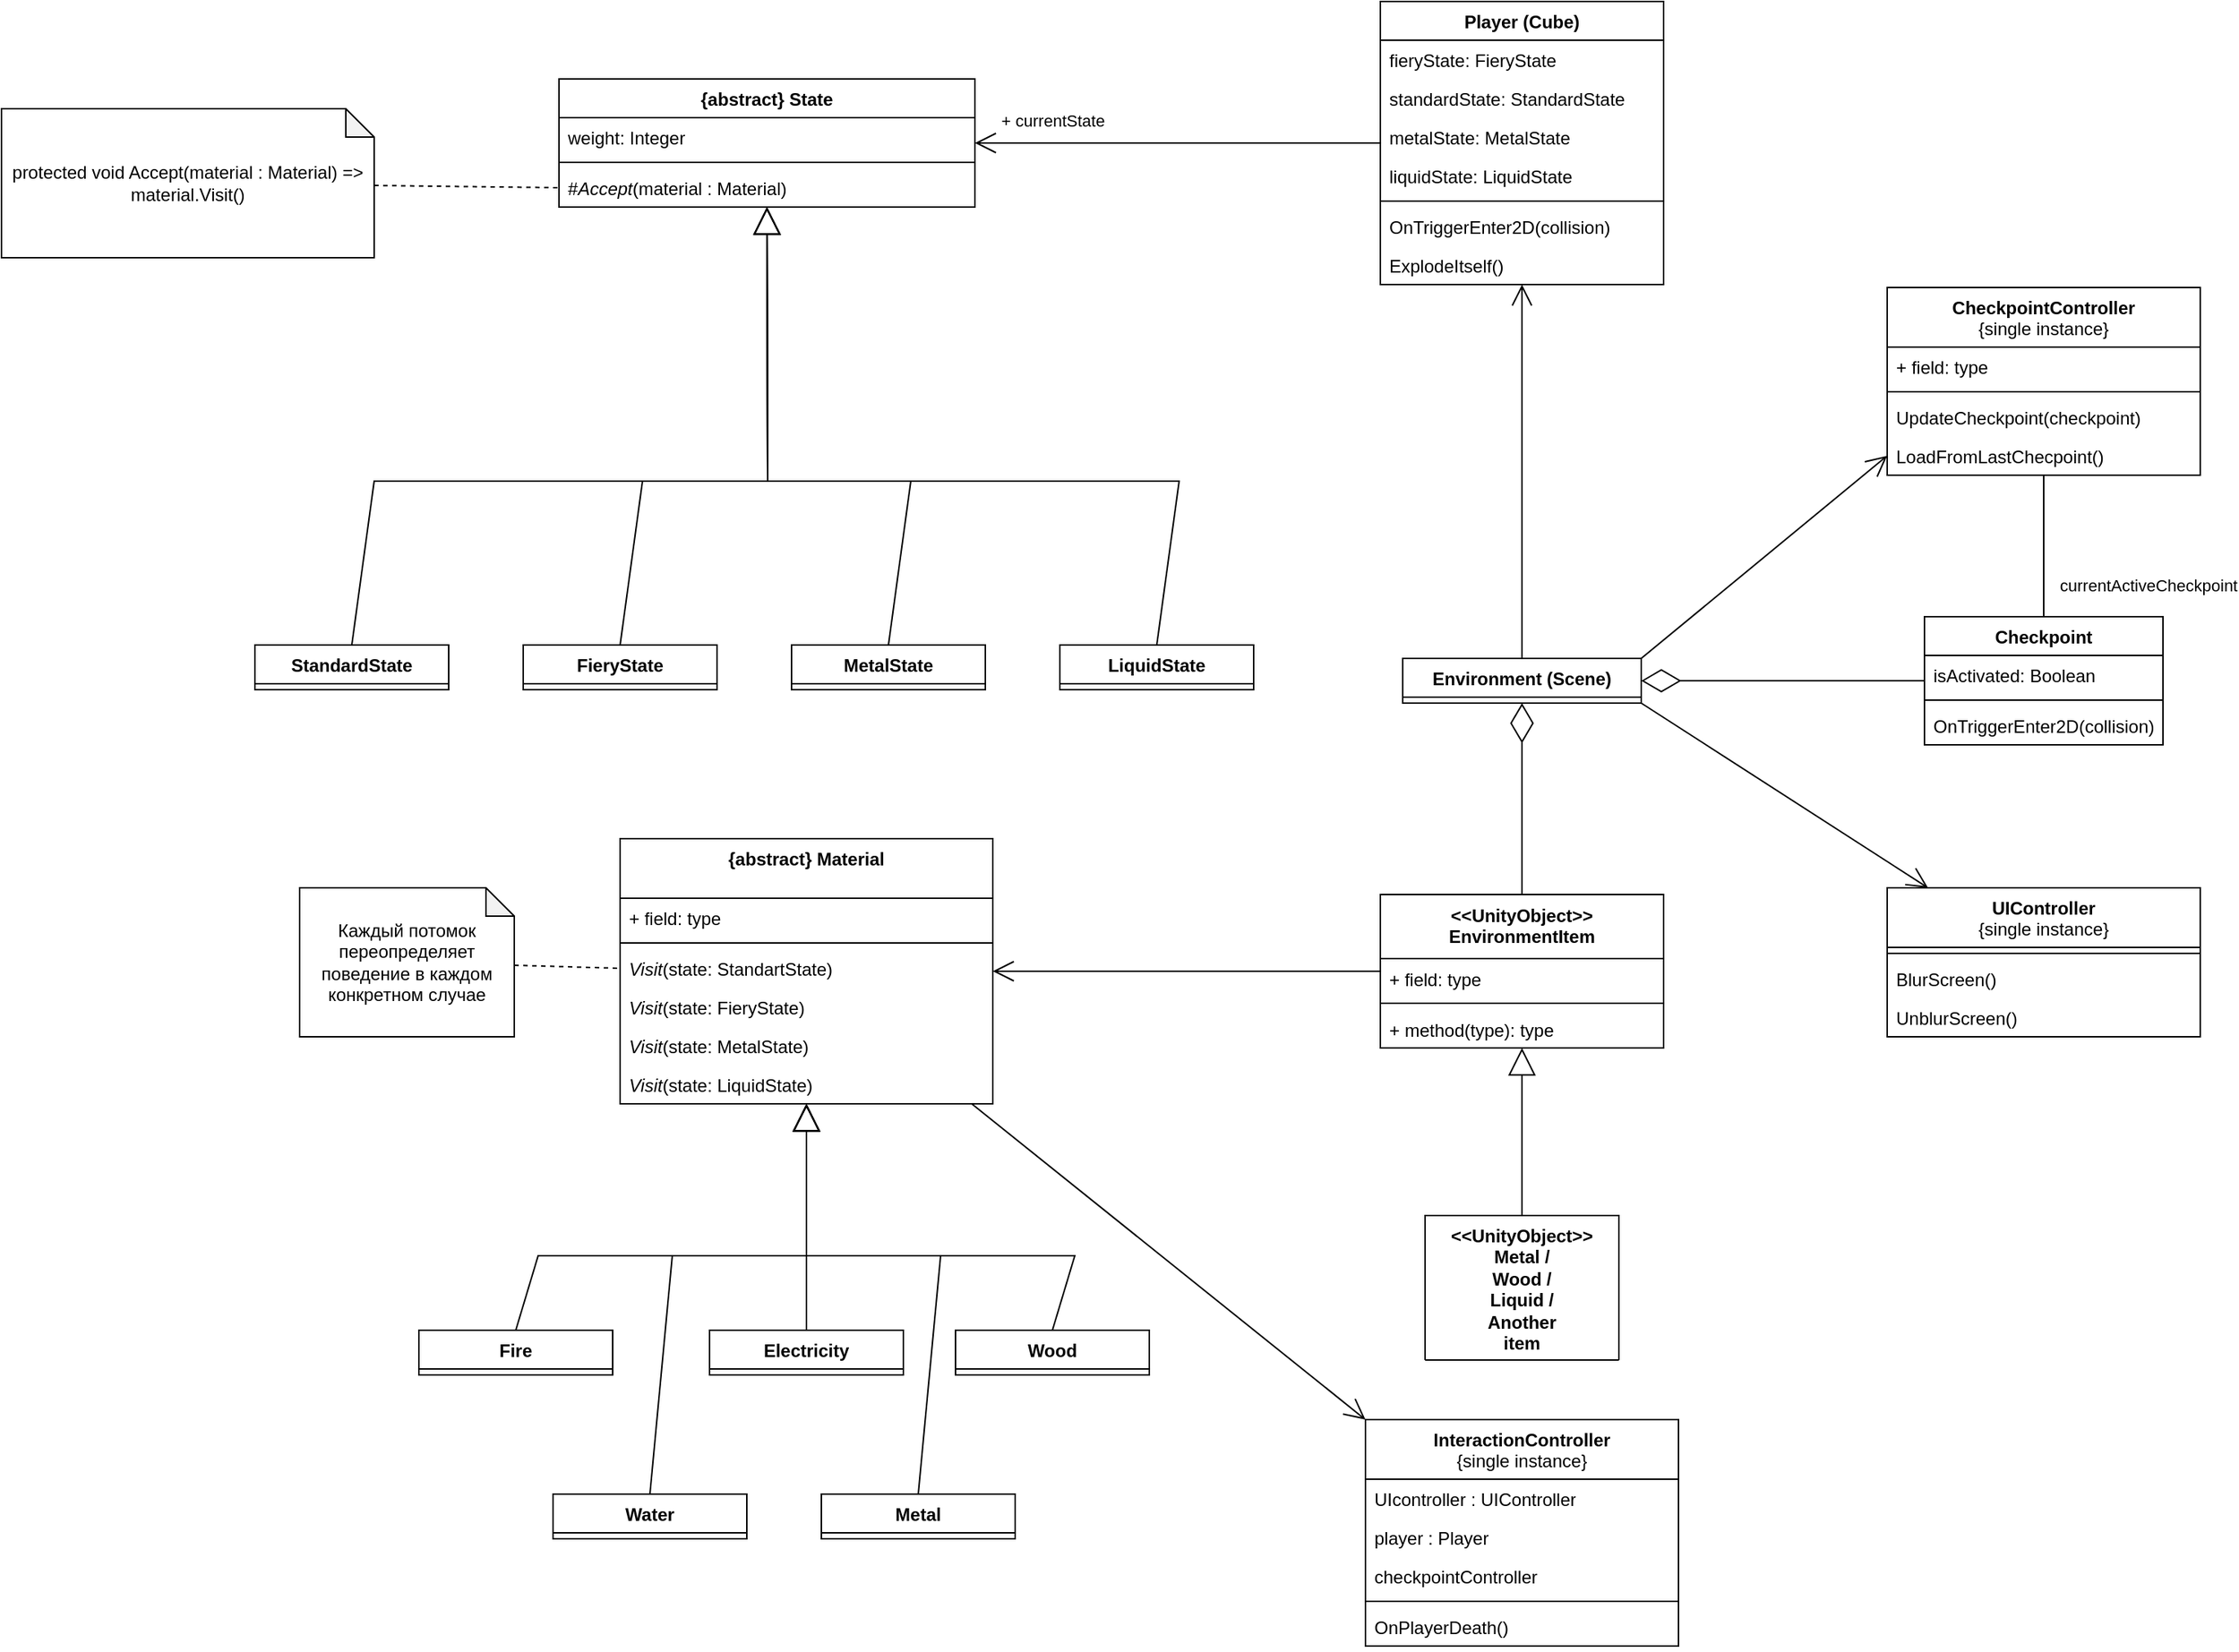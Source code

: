 <mxfile version="21.2.8" type="device">
  <diagram id="C5RBs43oDa-KdzZeNtuy" name="Page-1">
    <mxGraphModel dx="2853" dy="1183" grid="1" gridSize="10" guides="1" tooltips="1" connect="1" arrows="1" fold="1" page="1" pageScale="1" pageWidth="827" pageHeight="1169" math="0" shadow="0">
      <root>
        <mxCell id="WIyWlLk6GJQsqaUBKTNV-0" />
        <mxCell id="WIyWlLk6GJQsqaUBKTNV-1" parent="WIyWlLk6GJQsqaUBKTNV-0" />
        <mxCell id="5vsgtL1OO0JbKmEvZkqq-0" value="{abstract} State" style="swimlane;fontStyle=1;align=center;verticalAlign=top;childLayout=stackLayout;horizontal=1;startSize=26;horizontalStack=0;resizeParent=1;resizeParentMax=0;resizeLast=0;collapsible=1;marginBottom=0;whiteSpace=wrap;html=1;" parent="WIyWlLk6GJQsqaUBKTNV-1" vertex="1">
          <mxGeometry x="274" y="110" width="279" height="86" as="geometry">
            <mxRectangle x="349" y="270" width="130" height="30" as="alternateBounds" />
          </mxGeometry>
        </mxCell>
        <mxCell id="5vsgtL1OO0JbKmEvZkqq-1" value="weight: Integer" style="text;strokeColor=none;fillColor=none;align=left;verticalAlign=top;spacingLeft=4;spacingRight=4;overflow=hidden;rotatable=0;points=[[0,0.5],[1,0.5]];portConstraint=eastwest;whiteSpace=wrap;html=1;" parent="5vsgtL1OO0JbKmEvZkqq-0" vertex="1">
          <mxGeometry y="26" width="279" height="26" as="geometry" />
        </mxCell>
        <mxCell id="5vsgtL1OO0JbKmEvZkqq-2" value="" style="line;strokeWidth=1;fillColor=none;align=left;verticalAlign=middle;spacingTop=-1;spacingLeft=3;spacingRight=3;rotatable=0;labelPosition=right;points=[];portConstraint=eastwest;strokeColor=inherit;" parent="5vsgtL1OO0JbKmEvZkqq-0" vertex="1">
          <mxGeometry y="52" width="279" height="8" as="geometry" />
        </mxCell>
        <mxCell id="p3XWAahNsaPio8h7F2Og-2" value="#&lt;i style=&quot;border-color: var(--border-color);&quot;&gt;Accept&lt;/i&gt;(material : Material)" style="text;strokeColor=none;fillColor=none;align=left;verticalAlign=top;spacingLeft=4;spacingRight=4;overflow=hidden;rotatable=0;points=[[0,0.5],[1,0.5]];portConstraint=eastwest;whiteSpace=wrap;html=1;" parent="5vsgtL1OO0JbKmEvZkqq-0" vertex="1">
          <mxGeometry y="60" width="279" height="26" as="geometry" />
        </mxCell>
        <mxCell id="5vsgtL1OO0JbKmEvZkqq-4" value="StandardState" style="swimlane;fontStyle=1;align=center;verticalAlign=top;childLayout=stackLayout;horizontal=1;startSize=26;horizontalStack=0;resizeParent=1;resizeParentMax=0;resizeLast=0;collapsible=1;marginBottom=0;whiteSpace=wrap;html=1;" parent="WIyWlLk6GJQsqaUBKTNV-1" vertex="1" collapsed="1">
          <mxGeometry x="70" y="490" width="130" height="30" as="geometry">
            <mxRectangle x="70" y="430" width="160" height="86" as="alternateBounds" />
          </mxGeometry>
        </mxCell>
        <mxCell id="5vsgtL1OO0JbKmEvZkqq-5" value="+ field: type" style="text;strokeColor=none;fillColor=none;align=left;verticalAlign=top;spacingLeft=4;spacingRight=4;overflow=hidden;rotatable=0;points=[[0,0.5],[1,0.5]];portConstraint=eastwest;whiteSpace=wrap;html=1;" parent="5vsgtL1OO0JbKmEvZkqq-4" vertex="1">
          <mxGeometry y="26" width="160" height="26" as="geometry" />
        </mxCell>
        <mxCell id="5vsgtL1OO0JbKmEvZkqq-6" value="" style="line;strokeWidth=1;fillColor=none;align=left;verticalAlign=middle;spacingTop=-1;spacingLeft=3;spacingRight=3;rotatable=0;labelPosition=right;points=[];portConstraint=eastwest;strokeColor=inherit;" parent="5vsgtL1OO0JbKmEvZkqq-4" vertex="1">
          <mxGeometry y="52" width="160" height="8" as="geometry" />
        </mxCell>
        <mxCell id="5vsgtL1OO0JbKmEvZkqq-7" value="+ method(type): type" style="text;strokeColor=none;fillColor=none;align=left;verticalAlign=top;spacingLeft=4;spacingRight=4;overflow=hidden;rotatable=0;points=[[0,0.5],[1,0.5]];portConstraint=eastwest;whiteSpace=wrap;html=1;" parent="5vsgtL1OO0JbKmEvZkqq-4" vertex="1">
          <mxGeometry y="60" width="160" height="26" as="geometry" />
        </mxCell>
        <mxCell id="5vsgtL1OO0JbKmEvZkqq-8" value="FieryState" style="swimlane;fontStyle=1;align=center;verticalAlign=top;childLayout=stackLayout;horizontal=1;startSize=26;horizontalStack=0;resizeParent=1;resizeParentMax=0;resizeLast=0;collapsible=1;marginBottom=0;whiteSpace=wrap;html=1;" parent="WIyWlLk6GJQsqaUBKTNV-1" vertex="1" collapsed="1">
          <mxGeometry x="250" y="490" width="130" height="30" as="geometry">
            <mxRectangle x="250" y="430" width="160" height="86" as="alternateBounds" />
          </mxGeometry>
        </mxCell>
        <mxCell id="5vsgtL1OO0JbKmEvZkqq-9" value="+ field: type" style="text;strokeColor=none;fillColor=none;align=left;verticalAlign=top;spacingLeft=4;spacingRight=4;overflow=hidden;rotatable=0;points=[[0,0.5],[1,0.5]];portConstraint=eastwest;whiteSpace=wrap;html=1;" parent="5vsgtL1OO0JbKmEvZkqq-8" vertex="1">
          <mxGeometry y="26" width="160" height="26" as="geometry" />
        </mxCell>
        <mxCell id="5vsgtL1OO0JbKmEvZkqq-10" value="" style="line;strokeWidth=1;fillColor=none;align=left;verticalAlign=middle;spacingTop=-1;spacingLeft=3;spacingRight=3;rotatable=0;labelPosition=right;points=[];portConstraint=eastwest;strokeColor=inherit;" parent="5vsgtL1OO0JbKmEvZkqq-8" vertex="1">
          <mxGeometry y="52" width="160" height="8" as="geometry" />
        </mxCell>
        <mxCell id="5vsgtL1OO0JbKmEvZkqq-11" value="+ method(type): type" style="text;strokeColor=none;fillColor=none;align=left;verticalAlign=top;spacingLeft=4;spacingRight=4;overflow=hidden;rotatable=0;points=[[0,0.5],[1,0.5]];portConstraint=eastwest;whiteSpace=wrap;html=1;" parent="5vsgtL1OO0JbKmEvZkqq-8" vertex="1">
          <mxGeometry y="60" width="160" height="26" as="geometry" />
        </mxCell>
        <mxCell id="5vsgtL1OO0JbKmEvZkqq-12" value="MetalState" style="swimlane;fontStyle=1;align=center;verticalAlign=top;childLayout=stackLayout;horizontal=1;startSize=26;horizontalStack=0;resizeParent=1;resizeParentMax=0;resizeLast=0;collapsible=1;marginBottom=0;whiteSpace=wrap;html=1;" parent="WIyWlLk6GJQsqaUBKTNV-1" vertex="1" collapsed="1">
          <mxGeometry x="430" y="490" width="130" height="30" as="geometry">
            <mxRectangle x="430" y="430" width="160" height="86" as="alternateBounds" />
          </mxGeometry>
        </mxCell>
        <mxCell id="5vsgtL1OO0JbKmEvZkqq-13" value="+ field: type" style="text;strokeColor=none;fillColor=none;align=left;verticalAlign=top;spacingLeft=4;spacingRight=4;overflow=hidden;rotatable=0;points=[[0,0.5],[1,0.5]];portConstraint=eastwest;whiteSpace=wrap;html=1;" parent="5vsgtL1OO0JbKmEvZkqq-12" vertex="1">
          <mxGeometry y="26" width="160" height="26" as="geometry" />
        </mxCell>
        <mxCell id="5vsgtL1OO0JbKmEvZkqq-14" value="" style="line;strokeWidth=1;fillColor=none;align=left;verticalAlign=middle;spacingTop=-1;spacingLeft=3;spacingRight=3;rotatable=0;labelPosition=right;points=[];portConstraint=eastwest;strokeColor=inherit;" parent="5vsgtL1OO0JbKmEvZkqq-12" vertex="1">
          <mxGeometry y="52" width="160" height="8" as="geometry" />
        </mxCell>
        <mxCell id="5vsgtL1OO0JbKmEvZkqq-15" value="+ method(type): type" style="text;strokeColor=none;fillColor=none;align=left;verticalAlign=top;spacingLeft=4;spacingRight=4;overflow=hidden;rotatable=0;points=[[0,0.5],[1,0.5]];portConstraint=eastwest;whiteSpace=wrap;html=1;" parent="5vsgtL1OO0JbKmEvZkqq-12" vertex="1">
          <mxGeometry y="60" width="160" height="26" as="geometry" />
        </mxCell>
        <mxCell id="5vsgtL1OO0JbKmEvZkqq-16" value="LiquidState" style="swimlane;fontStyle=1;align=center;verticalAlign=top;childLayout=stackLayout;horizontal=1;startSize=26;horizontalStack=0;resizeParent=1;resizeParentMax=0;resizeLast=0;collapsible=1;marginBottom=0;whiteSpace=wrap;html=1;" parent="WIyWlLk6GJQsqaUBKTNV-1" vertex="1" collapsed="1">
          <mxGeometry x="610" y="490" width="130" height="30" as="geometry">
            <mxRectangle x="610" y="430" width="160" height="86" as="alternateBounds" />
          </mxGeometry>
        </mxCell>
        <mxCell id="5vsgtL1OO0JbKmEvZkqq-17" value="+ field: type" style="text;strokeColor=none;fillColor=none;align=left;verticalAlign=top;spacingLeft=4;spacingRight=4;overflow=hidden;rotatable=0;points=[[0,0.5],[1,0.5]];portConstraint=eastwest;whiteSpace=wrap;html=1;" parent="5vsgtL1OO0JbKmEvZkqq-16" vertex="1">
          <mxGeometry y="26" width="160" height="26" as="geometry" />
        </mxCell>
        <mxCell id="5vsgtL1OO0JbKmEvZkqq-18" value="" style="line;strokeWidth=1;fillColor=none;align=left;verticalAlign=middle;spacingTop=-1;spacingLeft=3;spacingRight=3;rotatable=0;labelPosition=right;points=[];portConstraint=eastwest;strokeColor=inherit;" parent="5vsgtL1OO0JbKmEvZkqq-16" vertex="1">
          <mxGeometry y="52" width="160" height="8" as="geometry" />
        </mxCell>
        <mxCell id="5vsgtL1OO0JbKmEvZkqq-19" value="+ method(type): type" style="text;strokeColor=none;fillColor=none;align=left;verticalAlign=top;spacingLeft=4;spacingRight=4;overflow=hidden;rotatable=0;points=[[0,0.5],[1,0.5]];portConstraint=eastwest;whiteSpace=wrap;html=1;" parent="5vsgtL1OO0JbKmEvZkqq-16" vertex="1">
          <mxGeometry y="60" width="160" height="26" as="geometry" />
        </mxCell>
        <mxCell id="5vsgtL1OO0JbKmEvZkqq-20" value="" style="endArrow=block;endSize=16;endFill=0;html=1;rounded=0;entryX=0.5;entryY=1;entryDx=0;entryDy=0;exitX=0.5;exitY=0;exitDx=0;exitDy=0;" parent="WIyWlLk6GJQsqaUBKTNV-1" source="5vsgtL1OO0JbKmEvZkqq-4" target="5vsgtL1OO0JbKmEvZkqq-0" edge="1">
          <mxGeometry width="160" relative="1" as="geometry">
            <mxPoint x="160" y="350" as="sourcePoint" />
            <mxPoint x="320" y="350" as="targetPoint" />
            <Array as="points">
              <mxPoint x="150" y="380" />
              <mxPoint x="414" y="380" />
            </Array>
          </mxGeometry>
        </mxCell>
        <mxCell id="5vsgtL1OO0JbKmEvZkqq-23" value="" style="endArrow=block;endSize=16;endFill=0;html=1;rounded=0;entryX=0.5;entryY=1;entryDx=0;entryDy=0;exitX=0.5;exitY=0;exitDx=0;exitDy=0;" parent="WIyWlLk6GJQsqaUBKTNV-1" source="5vsgtL1OO0JbKmEvZkqq-8" target="5vsgtL1OO0JbKmEvZkqq-0" edge="1">
          <mxGeometry width="160" relative="1" as="geometry">
            <mxPoint x="440" y="400" as="sourcePoint" />
            <mxPoint x="600" y="400" as="targetPoint" />
            <Array as="points">
              <mxPoint x="330" y="380" />
              <mxPoint x="414" y="380" />
            </Array>
          </mxGeometry>
        </mxCell>
        <mxCell id="5vsgtL1OO0JbKmEvZkqq-25" value="" style="endArrow=block;endSize=16;endFill=0;html=1;rounded=0;exitX=0.5;exitY=0;exitDx=0;exitDy=0;entryX=0.5;entryY=1;entryDx=0;entryDy=0;" parent="WIyWlLk6GJQsqaUBKTNV-1" source="5vsgtL1OO0JbKmEvZkqq-12" target="5vsgtL1OO0JbKmEvZkqq-0" edge="1">
          <mxGeometry width="160" relative="1" as="geometry">
            <mxPoint x="479" y="410" as="sourcePoint" />
            <mxPoint x="619" y="280" as="targetPoint" />
            <Array as="points">
              <mxPoint x="510" y="380" />
              <mxPoint x="414" y="380" />
            </Array>
          </mxGeometry>
        </mxCell>
        <mxCell id="5vsgtL1OO0JbKmEvZkqq-26" value="" style="endArrow=block;endSize=16;endFill=0;html=1;rounded=0;entryX=0.5;entryY=1;entryDx=0;entryDy=0;exitX=0.5;exitY=0;exitDx=0;exitDy=0;" parent="WIyWlLk6GJQsqaUBKTNV-1" source="5vsgtL1OO0JbKmEvZkqq-16" target="5vsgtL1OO0JbKmEvZkqq-0" edge="1">
          <mxGeometry width="160" relative="1" as="geometry">
            <mxPoint x="360" y="460" as="sourcePoint" />
            <mxPoint x="444" y="330" as="targetPoint" />
            <Array as="points">
              <mxPoint x="690" y="380" />
              <mxPoint x="414" y="380" />
            </Array>
          </mxGeometry>
        </mxCell>
        <mxCell id="5vsgtL1OO0JbKmEvZkqq-27" value="{abstract} Material" style="swimlane;fontStyle=1;align=center;verticalAlign=top;childLayout=stackLayout;horizontal=1;startSize=40;horizontalStack=0;resizeParent=1;resizeParentMax=0;resizeLast=0;collapsible=1;marginBottom=0;whiteSpace=wrap;html=1;" parent="WIyWlLk6GJQsqaUBKTNV-1" vertex="1">
          <mxGeometry x="315" y="620" width="250" height="178" as="geometry">
            <mxRectangle x="375" y="710" width="130" height="40" as="alternateBounds" />
          </mxGeometry>
        </mxCell>
        <mxCell id="5vsgtL1OO0JbKmEvZkqq-28" value="+ field: type" style="text;strokeColor=none;fillColor=none;align=left;verticalAlign=top;spacingLeft=4;spacingRight=4;overflow=hidden;rotatable=0;points=[[0,0.5],[1,0.5]];portConstraint=eastwest;whiteSpace=wrap;html=1;" parent="5vsgtL1OO0JbKmEvZkqq-27" vertex="1">
          <mxGeometry y="40" width="250" height="26" as="geometry" />
        </mxCell>
        <mxCell id="5vsgtL1OO0JbKmEvZkqq-29" value="" style="line;strokeWidth=1;fillColor=none;align=left;verticalAlign=middle;spacingTop=-1;spacingLeft=3;spacingRight=3;rotatable=0;labelPosition=right;points=[];portConstraint=eastwest;strokeColor=inherit;" parent="5vsgtL1OO0JbKmEvZkqq-27" vertex="1">
          <mxGeometry y="66" width="250" height="8" as="geometry" />
        </mxCell>
        <mxCell id="p3XWAahNsaPio8h7F2Og-7" value="&lt;i&gt;Visit&lt;/i&gt;(state: StandartState)" style="text;strokeColor=none;fillColor=none;align=left;verticalAlign=top;spacingLeft=4;spacingRight=4;overflow=hidden;rotatable=0;points=[[0,0.5],[1,0.5]];portConstraint=eastwest;whiteSpace=wrap;html=1;" parent="5vsgtL1OO0JbKmEvZkqq-27" vertex="1">
          <mxGeometry y="74" width="250" height="26" as="geometry" />
        </mxCell>
        <mxCell id="p3XWAahNsaPio8h7F2Og-10" value="&lt;i&gt;Visit&lt;/i&gt;(state: FieryState)" style="text;strokeColor=none;fillColor=none;align=left;verticalAlign=top;spacingLeft=4;spacingRight=4;overflow=hidden;rotatable=0;points=[[0,0.5],[1,0.5]];portConstraint=eastwest;whiteSpace=wrap;html=1;" parent="5vsgtL1OO0JbKmEvZkqq-27" vertex="1">
          <mxGeometry y="100" width="250" height="26" as="geometry" />
        </mxCell>
        <mxCell id="p3XWAahNsaPio8h7F2Og-11" value="&lt;i&gt;Visit&lt;/i&gt;(state: MetalState)" style="text;strokeColor=none;fillColor=none;align=left;verticalAlign=top;spacingLeft=4;spacingRight=4;overflow=hidden;rotatable=0;points=[[0,0.5],[1,0.5]];portConstraint=eastwest;whiteSpace=wrap;html=1;" parent="5vsgtL1OO0JbKmEvZkqq-27" vertex="1">
          <mxGeometry y="126" width="250" height="26" as="geometry" />
        </mxCell>
        <mxCell id="p3XWAahNsaPio8h7F2Og-12" value="&lt;i&gt;Visit&lt;/i&gt;(state: LiquidState)" style="text;strokeColor=none;fillColor=none;align=left;verticalAlign=top;spacingLeft=4;spacingRight=4;overflow=hidden;rotatable=0;points=[[0,0.5],[1,0.5]];portConstraint=eastwest;whiteSpace=wrap;html=1;" parent="5vsgtL1OO0JbKmEvZkqq-27" vertex="1">
          <mxGeometry y="152" width="250" height="26" as="geometry" />
        </mxCell>
        <mxCell id="5vsgtL1OO0JbKmEvZkqq-31" value="Water" style="swimlane;fontStyle=1;align=center;verticalAlign=top;childLayout=stackLayout;horizontal=1;startSize=26;horizontalStack=0;resizeParent=1;resizeParentMax=0;resizeLast=0;collapsible=1;marginBottom=0;whiteSpace=wrap;html=1;" parent="WIyWlLk6GJQsqaUBKTNV-1" vertex="1" collapsed="1">
          <mxGeometry x="270" y="1060" width="130" height="30" as="geometry">
            <mxRectangle x="270" y="990" width="160" height="86" as="alternateBounds" />
          </mxGeometry>
        </mxCell>
        <mxCell id="5vsgtL1OO0JbKmEvZkqq-32" value="+ field: type" style="text;strokeColor=none;fillColor=none;align=left;verticalAlign=top;spacingLeft=4;spacingRight=4;overflow=hidden;rotatable=0;points=[[0,0.5],[1,0.5]];portConstraint=eastwest;whiteSpace=wrap;html=1;" parent="5vsgtL1OO0JbKmEvZkqq-31" vertex="1">
          <mxGeometry y="26" width="160" height="26" as="geometry" />
        </mxCell>
        <mxCell id="5vsgtL1OO0JbKmEvZkqq-33" value="" style="line;strokeWidth=1;fillColor=none;align=left;verticalAlign=middle;spacingTop=-1;spacingLeft=3;spacingRight=3;rotatable=0;labelPosition=right;points=[];portConstraint=eastwest;strokeColor=inherit;" parent="5vsgtL1OO0JbKmEvZkqq-31" vertex="1">
          <mxGeometry y="52" width="160" height="8" as="geometry" />
        </mxCell>
        <mxCell id="5vsgtL1OO0JbKmEvZkqq-34" value="+ method(type): type" style="text;strokeColor=none;fillColor=none;align=left;verticalAlign=top;spacingLeft=4;spacingRight=4;overflow=hidden;rotatable=0;points=[[0,0.5],[1,0.5]];portConstraint=eastwest;whiteSpace=wrap;html=1;" parent="5vsgtL1OO0JbKmEvZkqq-31" vertex="1">
          <mxGeometry y="60" width="160" height="26" as="geometry" />
        </mxCell>
        <mxCell id="5vsgtL1OO0JbKmEvZkqq-35" value="Fire" style="swimlane;fontStyle=1;align=center;verticalAlign=top;childLayout=stackLayout;horizontal=1;startSize=26;horizontalStack=0;resizeParent=1;resizeParentMax=0;resizeLast=0;collapsible=1;marginBottom=0;whiteSpace=wrap;html=1;" parent="WIyWlLk6GJQsqaUBKTNV-1" vertex="1" collapsed="1">
          <mxGeometry x="180" y="950" width="130" height="30" as="geometry">
            <mxRectangle x="180" y="880" width="160" height="86" as="alternateBounds" />
          </mxGeometry>
        </mxCell>
        <mxCell id="5vsgtL1OO0JbKmEvZkqq-36" value="+ field: type" style="text;strokeColor=none;fillColor=none;align=left;verticalAlign=top;spacingLeft=4;spacingRight=4;overflow=hidden;rotatable=0;points=[[0,0.5],[1,0.5]];portConstraint=eastwest;whiteSpace=wrap;html=1;" parent="5vsgtL1OO0JbKmEvZkqq-35" vertex="1">
          <mxGeometry y="26" width="160" height="26" as="geometry" />
        </mxCell>
        <mxCell id="5vsgtL1OO0JbKmEvZkqq-37" value="" style="line;strokeWidth=1;fillColor=none;align=left;verticalAlign=middle;spacingTop=-1;spacingLeft=3;spacingRight=3;rotatable=0;labelPosition=right;points=[];portConstraint=eastwest;strokeColor=inherit;" parent="5vsgtL1OO0JbKmEvZkqq-35" vertex="1">
          <mxGeometry y="52" width="160" height="8" as="geometry" />
        </mxCell>
        <mxCell id="5vsgtL1OO0JbKmEvZkqq-38" value="+ method(type): type" style="text;strokeColor=none;fillColor=none;align=left;verticalAlign=top;spacingLeft=4;spacingRight=4;overflow=hidden;rotatable=0;points=[[0,0.5],[1,0.5]];portConstraint=eastwest;whiteSpace=wrap;html=1;" parent="5vsgtL1OO0JbKmEvZkqq-35" vertex="1">
          <mxGeometry y="60" width="160" height="26" as="geometry" />
        </mxCell>
        <mxCell id="5vsgtL1OO0JbKmEvZkqq-39" value="Electricity" style="swimlane;fontStyle=1;align=center;verticalAlign=top;childLayout=stackLayout;horizontal=1;startSize=26;horizontalStack=0;resizeParent=1;resizeParentMax=0;resizeLast=0;collapsible=1;marginBottom=0;whiteSpace=wrap;html=1;" parent="WIyWlLk6GJQsqaUBKTNV-1" vertex="1" collapsed="1">
          <mxGeometry x="375" y="950" width="130" height="30" as="geometry">
            <mxRectangle x="360" y="880" width="160" height="86" as="alternateBounds" />
          </mxGeometry>
        </mxCell>
        <mxCell id="5vsgtL1OO0JbKmEvZkqq-40" value="+ field: type" style="text;strokeColor=none;fillColor=none;align=left;verticalAlign=top;spacingLeft=4;spacingRight=4;overflow=hidden;rotatable=0;points=[[0,0.5],[1,0.5]];portConstraint=eastwest;whiteSpace=wrap;html=1;" parent="5vsgtL1OO0JbKmEvZkqq-39" vertex="1">
          <mxGeometry y="26" width="160" height="26" as="geometry" />
        </mxCell>
        <mxCell id="5vsgtL1OO0JbKmEvZkqq-41" value="" style="line;strokeWidth=1;fillColor=none;align=left;verticalAlign=middle;spacingTop=-1;spacingLeft=3;spacingRight=3;rotatable=0;labelPosition=right;points=[];portConstraint=eastwest;strokeColor=inherit;" parent="5vsgtL1OO0JbKmEvZkqq-39" vertex="1">
          <mxGeometry y="52" width="160" height="8" as="geometry" />
        </mxCell>
        <mxCell id="5vsgtL1OO0JbKmEvZkqq-42" value="+ method(type): type" style="text;strokeColor=none;fillColor=none;align=left;verticalAlign=top;spacingLeft=4;spacingRight=4;overflow=hidden;rotatable=0;points=[[0,0.5],[1,0.5]];portConstraint=eastwest;whiteSpace=wrap;html=1;" parent="5vsgtL1OO0JbKmEvZkqq-39" vertex="1">
          <mxGeometry y="60" width="160" height="26" as="geometry" />
        </mxCell>
        <mxCell id="5vsgtL1OO0JbKmEvZkqq-43" value="Wood" style="swimlane;fontStyle=1;align=center;verticalAlign=top;childLayout=stackLayout;horizontal=1;startSize=26;horizontalStack=0;resizeParent=1;resizeParentMax=0;resizeLast=0;collapsible=1;marginBottom=0;whiteSpace=wrap;html=1;" parent="WIyWlLk6GJQsqaUBKTNV-1" vertex="1" collapsed="1">
          <mxGeometry x="540" y="950" width="130" height="30" as="geometry">
            <mxRectangle x="540" y="880" width="160" height="86" as="alternateBounds" />
          </mxGeometry>
        </mxCell>
        <mxCell id="5vsgtL1OO0JbKmEvZkqq-44" value="+ field: type" style="text;strokeColor=none;fillColor=none;align=left;verticalAlign=top;spacingLeft=4;spacingRight=4;overflow=hidden;rotatable=0;points=[[0,0.5],[1,0.5]];portConstraint=eastwest;whiteSpace=wrap;html=1;" parent="5vsgtL1OO0JbKmEvZkqq-43" vertex="1">
          <mxGeometry y="26" width="160" height="26" as="geometry" />
        </mxCell>
        <mxCell id="5vsgtL1OO0JbKmEvZkqq-45" value="" style="line;strokeWidth=1;fillColor=none;align=left;verticalAlign=middle;spacingTop=-1;spacingLeft=3;spacingRight=3;rotatable=0;labelPosition=right;points=[];portConstraint=eastwest;strokeColor=inherit;" parent="5vsgtL1OO0JbKmEvZkqq-43" vertex="1">
          <mxGeometry y="52" width="160" height="8" as="geometry" />
        </mxCell>
        <mxCell id="5vsgtL1OO0JbKmEvZkqq-46" value="+ method(type): type" style="text;strokeColor=none;fillColor=none;align=left;verticalAlign=top;spacingLeft=4;spacingRight=4;overflow=hidden;rotatable=0;points=[[0,0.5],[1,0.5]];portConstraint=eastwest;whiteSpace=wrap;html=1;" parent="5vsgtL1OO0JbKmEvZkqq-43" vertex="1">
          <mxGeometry y="60" width="160" height="26" as="geometry" />
        </mxCell>
        <mxCell id="5vsgtL1OO0JbKmEvZkqq-47" value="" style="endArrow=block;endSize=16;endFill=0;html=1;rounded=0;entryX=0.5;entryY=1;entryDx=0;entryDy=0;exitX=0.5;exitY=0;exitDx=0;exitDy=0;" parent="WIyWlLk6GJQsqaUBKTNV-1" source="5vsgtL1OO0JbKmEvZkqq-31" target="5vsgtL1OO0JbKmEvZkqq-27" edge="1">
          <mxGeometry width="160" relative="1" as="geometry">
            <mxPoint x="154" y="870" as="sourcePoint" />
            <mxPoint x="314" y="870" as="targetPoint" />
            <Array as="points">
              <mxPoint x="350" y="900" />
              <mxPoint x="440" y="900" />
            </Array>
          </mxGeometry>
        </mxCell>
        <mxCell id="5vsgtL1OO0JbKmEvZkqq-48" value="" style="endArrow=block;endSize=16;endFill=0;html=1;rounded=0;entryX=0.5;entryY=1;entryDx=0;entryDy=0;exitX=0.5;exitY=0;exitDx=0;exitDy=0;" parent="WIyWlLk6GJQsqaUBKTNV-1" source="5vsgtL1OO0JbKmEvZkqq-35" target="5vsgtL1OO0JbKmEvZkqq-27" edge="1">
          <mxGeometry width="160" relative="1" as="geometry">
            <mxPoint x="434" y="920" as="sourcePoint" />
            <mxPoint x="594" y="920" as="targetPoint" />
            <Array as="points">
              <mxPoint x="260" y="900" />
              <mxPoint x="440" y="900" />
            </Array>
          </mxGeometry>
        </mxCell>
        <mxCell id="5vsgtL1OO0JbKmEvZkqq-50" value="" style="endArrow=block;endSize=16;endFill=0;html=1;rounded=0;entryX=0.5;entryY=1;entryDx=0;entryDy=0;exitX=0.5;exitY=0;exitDx=0;exitDy=0;" parent="WIyWlLk6GJQsqaUBKTNV-1" source="5vsgtL1OO0JbKmEvZkqq-43" target="5vsgtL1OO0JbKmEvZkqq-27" edge="1">
          <mxGeometry width="160" relative="1" as="geometry">
            <mxPoint x="354" y="980" as="sourcePoint" />
            <mxPoint x="438" y="850" as="targetPoint" />
            <Array as="points">
              <mxPoint x="620" y="900" />
              <mxPoint x="440" y="900" />
            </Array>
          </mxGeometry>
        </mxCell>
        <mxCell id="5vsgtL1OO0JbKmEvZkqq-74" value="Player (Cube)" style="swimlane;fontStyle=1;align=center;verticalAlign=top;childLayout=stackLayout;horizontal=1;startSize=26;horizontalStack=0;resizeParent=1;resizeParentMax=0;resizeLast=0;collapsible=1;marginBottom=0;whiteSpace=wrap;html=1;" parent="WIyWlLk6GJQsqaUBKTNV-1" vertex="1">
          <mxGeometry x="825" y="58" width="190" height="190" as="geometry" />
        </mxCell>
        <mxCell id="5vsgtL1OO0JbKmEvZkqq-75" value="fieryState: FieryState" style="text;strokeColor=none;fillColor=none;align=left;verticalAlign=top;spacingLeft=4;spacingRight=4;overflow=hidden;rotatable=0;points=[[0,0.5],[1,0.5]];portConstraint=eastwest;whiteSpace=wrap;html=1;" parent="5vsgtL1OO0JbKmEvZkqq-74" vertex="1">
          <mxGeometry y="26" width="190" height="26" as="geometry" />
        </mxCell>
        <mxCell id="p3XWAahNsaPio8h7F2Og-21" value="standardState:&amp;nbsp;StandardState" style="text;strokeColor=none;fillColor=none;align=left;verticalAlign=top;spacingLeft=4;spacingRight=4;overflow=hidden;rotatable=0;points=[[0,0.5],[1,0.5]];portConstraint=eastwest;whiteSpace=wrap;html=1;" parent="5vsgtL1OO0JbKmEvZkqq-74" vertex="1">
          <mxGeometry y="52" width="190" height="26" as="geometry" />
        </mxCell>
        <mxCell id="p3XWAahNsaPio8h7F2Og-22" value="metalState:&amp;nbsp;MetalState" style="text;strokeColor=none;fillColor=none;align=left;verticalAlign=top;spacingLeft=4;spacingRight=4;overflow=hidden;rotatable=0;points=[[0,0.5],[1,0.5]];portConstraint=eastwest;whiteSpace=wrap;html=1;" parent="5vsgtL1OO0JbKmEvZkqq-74" vertex="1">
          <mxGeometry y="78" width="190" height="26" as="geometry" />
        </mxCell>
        <mxCell id="p3XWAahNsaPio8h7F2Og-23" value="liquidState:&amp;nbsp;LiquidState" style="text;strokeColor=none;fillColor=none;align=left;verticalAlign=top;spacingLeft=4;spacingRight=4;overflow=hidden;rotatable=0;points=[[0,0.5],[1,0.5]];portConstraint=eastwest;whiteSpace=wrap;html=1;" parent="5vsgtL1OO0JbKmEvZkqq-74" vertex="1">
          <mxGeometry y="104" width="190" height="26" as="geometry" />
        </mxCell>
        <mxCell id="5vsgtL1OO0JbKmEvZkqq-76" value="" style="line;strokeWidth=1;fillColor=none;align=left;verticalAlign=middle;spacingTop=-1;spacingLeft=3;spacingRight=3;rotatable=0;labelPosition=right;points=[];portConstraint=eastwest;strokeColor=inherit;" parent="5vsgtL1OO0JbKmEvZkqq-74" vertex="1">
          <mxGeometry y="130" width="190" height="8" as="geometry" />
        </mxCell>
        <mxCell id="5vsgtL1OO0JbKmEvZkqq-77" value="OnTriggerEnter2D(collision)" style="text;strokeColor=none;fillColor=none;align=left;verticalAlign=top;spacingLeft=4;spacingRight=4;overflow=hidden;rotatable=0;points=[[0,0.5],[1,0.5]];portConstraint=eastwest;whiteSpace=wrap;html=1;" parent="5vsgtL1OO0JbKmEvZkqq-74" vertex="1">
          <mxGeometry y="138" width="190" height="26" as="geometry" />
        </mxCell>
        <mxCell id="hsvbbxwU5zI4aOLC6AYe-7" value="ExplodeItself()" style="text;strokeColor=none;fillColor=none;align=left;verticalAlign=top;spacingLeft=4;spacingRight=4;overflow=hidden;rotatable=0;points=[[0,0.5],[1,0.5]];portConstraint=eastwest;whiteSpace=wrap;html=1;" vertex="1" parent="5vsgtL1OO0JbKmEvZkqq-74">
          <mxGeometry y="164" width="190" height="26" as="geometry" />
        </mxCell>
        <mxCell id="6pkjVZDR7lb4JhDHuE3H-17" style="edgeStyle=none;shape=connector;rounded=0;orthogonalLoop=1;jettySize=auto;html=1;exitX=1;exitY=0;exitDx=0;exitDy=0;labelBackgroundColor=default;strokeColor=default;fontFamily=Helvetica;fontSize=11;fontColor=default;endArrow=open;endFill=1;endSize=12;entryX=0;entryY=0.5;entryDx=0;entryDy=0;" parent="WIyWlLk6GJQsqaUBKTNV-1" source="5vsgtL1OO0JbKmEvZkqq-79" target="6pkjVZDR7lb4JhDHuE3H-18" edge="1">
          <mxGeometry relative="1" as="geometry" />
        </mxCell>
        <mxCell id="5vsgtL1OO0JbKmEvZkqq-79" value="Environment (Scene)" style="swimlane;fontStyle=1;align=center;verticalAlign=top;childLayout=stackLayout;horizontal=1;startSize=26;horizontalStack=0;resizeParent=1;resizeParentMax=0;resizeLast=0;collapsible=1;marginBottom=0;whiteSpace=wrap;html=1;" parent="WIyWlLk6GJQsqaUBKTNV-1" vertex="1" collapsed="1">
          <mxGeometry x="840" y="499" width="160" height="30" as="geometry">
            <mxRectangle x="840" y="499" width="160" height="86" as="alternateBounds" />
          </mxGeometry>
        </mxCell>
        <mxCell id="5vsgtL1OO0JbKmEvZkqq-80" value="+ field: type" style="text;strokeColor=none;fillColor=none;align=left;verticalAlign=top;spacingLeft=4;spacingRight=4;overflow=hidden;rotatable=0;points=[[0,0.5],[1,0.5]];portConstraint=eastwest;whiteSpace=wrap;html=1;" parent="5vsgtL1OO0JbKmEvZkqq-79" vertex="1">
          <mxGeometry y="26" width="160" height="26" as="geometry" />
        </mxCell>
        <mxCell id="5vsgtL1OO0JbKmEvZkqq-81" value="" style="line;strokeWidth=1;fillColor=none;align=left;verticalAlign=middle;spacingTop=-1;spacingLeft=3;spacingRight=3;rotatable=0;labelPosition=right;points=[];portConstraint=eastwest;strokeColor=inherit;" parent="5vsgtL1OO0JbKmEvZkqq-79" vertex="1">
          <mxGeometry y="52" width="160" height="8" as="geometry" />
        </mxCell>
        <mxCell id="5vsgtL1OO0JbKmEvZkqq-82" value="+ method(type): type" style="text;strokeColor=none;fillColor=none;align=left;verticalAlign=top;spacingLeft=4;spacingRight=4;overflow=hidden;rotatable=0;points=[[0,0.5],[1,0.5]];portConstraint=eastwest;whiteSpace=wrap;html=1;" parent="5vsgtL1OO0JbKmEvZkqq-79" vertex="1">
          <mxGeometry y="60" width="160" height="26" as="geometry" />
        </mxCell>
        <mxCell id="5vsgtL1OO0JbKmEvZkqq-83" value="" style="endArrow=open;endFill=1;endSize=12;html=1;rounded=0;" parent="WIyWlLk6GJQsqaUBKTNV-1" source="5vsgtL1OO0JbKmEvZkqq-79" target="5vsgtL1OO0JbKmEvZkqq-74" edge="1">
          <mxGeometry width="160" relative="1" as="geometry">
            <mxPoint x="850" y="303" as="sourcePoint" />
            <mxPoint x="920" y="450" as="targetPoint" />
          </mxGeometry>
        </mxCell>
        <mxCell id="5vsgtL1OO0JbKmEvZkqq-85" value="&amp;lt;&amp;lt;UnityObject&amp;gt;&amp;gt;&lt;br&gt;EnvironmentItem" style="swimlane;fontStyle=1;align=center;verticalAlign=top;childLayout=stackLayout;horizontal=1;startSize=43;horizontalStack=0;resizeParent=1;resizeParentMax=0;resizeLast=0;collapsible=1;marginBottom=0;whiteSpace=wrap;html=1;" parent="WIyWlLk6GJQsqaUBKTNV-1" vertex="1">
          <mxGeometry x="825" y="657.5" width="190" height="103" as="geometry">
            <mxRectangle x="825" y="657.5" width="200" height="30" as="alternateBounds" />
          </mxGeometry>
        </mxCell>
        <mxCell id="5vsgtL1OO0JbKmEvZkqq-86" value="+ field: type" style="text;strokeColor=none;fillColor=none;align=left;verticalAlign=top;spacingLeft=4;spacingRight=4;overflow=hidden;rotatable=0;points=[[0,0.5],[1,0.5]];portConstraint=eastwest;whiteSpace=wrap;html=1;" parent="5vsgtL1OO0JbKmEvZkqq-85" vertex="1">
          <mxGeometry y="43" width="190" height="26" as="geometry" />
        </mxCell>
        <mxCell id="5vsgtL1OO0JbKmEvZkqq-87" value="" style="line;strokeWidth=1;fillColor=none;align=left;verticalAlign=middle;spacingTop=-1;spacingLeft=3;spacingRight=3;rotatable=0;labelPosition=right;points=[];portConstraint=eastwest;strokeColor=inherit;" parent="5vsgtL1OO0JbKmEvZkqq-85" vertex="1">
          <mxGeometry y="69" width="190" height="8" as="geometry" />
        </mxCell>
        <mxCell id="5vsgtL1OO0JbKmEvZkqq-88" value="+ method(type): type" style="text;strokeColor=none;fillColor=none;align=left;verticalAlign=top;spacingLeft=4;spacingRight=4;overflow=hidden;rotatable=0;points=[[0,0.5],[1,0.5]];portConstraint=eastwest;whiteSpace=wrap;html=1;" parent="5vsgtL1OO0JbKmEvZkqq-85" vertex="1">
          <mxGeometry y="77" width="190" height="26" as="geometry" />
        </mxCell>
        <mxCell id="5vsgtL1OO0JbKmEvZkqq-89" value="" style="endArrow=diamondThin;endFill=0;endSize=24;html=1;rounded=0;exitX=0.5;exitY=0;exitDx=0;exitDy=0;" parent="WIyWlLk6GJQsqaUBKTNV-1" source="5vsgtL1OO0JbKmEvZkqq-85" target="5vsgtL1OO0JbKmEvZkqq-79" edge="1">
          <mxGeometry width="160" relative="1" as="geometry">
            <mxPoint x="1030" y="600" as="sourcePoint" />
            <mxPoint x="1190" y="600" as="targetPoint" />
          </mxGeometry>
        </mxCell>
        <mxCell id="5vsgtL1OO0JbKmEvZkqq-90" value="" style="endArrow=open;endFill=1;endSize=12;html=1;rounded=0;" parent="WIyWlLk6GJQsqaUBKTNV-1" source="5vsgtL1OO0JbKmEvZkqq-85" target="5vsgtL1OO0JbKmEvZkqq-27" edge="1">
          <mxGeometry width="160" relative="1" as="geometry">
            <mxPoint x="580" y="670" as="sourcePoint" />
            <mxPoint x="740" y="670" as="targetPoint" />
          </mxGeometry>
        </mxCell>
        <mxCell id="5vsgtL1OO0JbKmEvZkqq-125" value="Metal" style="swimlane;fontStyle=1;align=center;verticalAlign=top;childLayout=stackLayout;horizontal=1;startSize=26;horizontalStack=0;resizeParent=1;resizeParentMax=0;resizeLast=0;collapsible=1;marginBottom=0;whiteSpace=wrap;html=1;" parent="WIyWlLk6GJQsqaUBKTNV-1" vertex="1" collapsed="1">
          <mxGeometry x="450" y="1060" width="130" height="30" as="geometry">
            <mxRectangle x="450" y="990" width="160" height="86" as="alternateBounds" />
          </mxGeometry>
        </mxCell>
        <mxCell id="5vsgtL1OO0JbKmEvZkqq-126" value="+ field: type" style="text;strokeColor=none;fillColor=none;align=left;verticalAlign=top;spacingLeft=4;spacingRight=4;overflow=hidden;rotatable=0;points=[[0,0.5],[1,0.5]];portConstraint=eastwest;whiteSpace=wrap;html=1;" parent="5vsgtL1OO0JbKmEvZkqq-125" vertex="1">
          <mxGeometry y="26" width="160" height="26" as="geometry" />
        </mxCell>
        <mxCell id="5vsgtL1OO0JbKmEvZkqq-127" value="" style="line;strokeWidth=1;fillColor=none;align=left;verticalAlign=middle;spacingTop=-1;spacingLeft=3;spacingRight=3;rotatable=0;labelPosition=right;points=[];portConstraint=eastwest;strokeColor=inherit;" parent="5vsgtL1OO0JbKmEvZkqq-125" vertex="1">
          <mxGeometry y="52" width="160" height="8" as="geometry" />
        </mxCell>
        <mxCell id="5vsgtL1OO0JbKmEvZkqq-128" value="+ method(type): type" style="text;strokeColor=none;fillColor=none;align=left;verticalAlign=top;spacingLeft=4;spacingRight=4;overflow=hidden;rotatable=0;points=[[0,0.5],[1,0.5]];portConstraint=eastwest;whiteSpace=wrap;html=1;" parent="5vsgtL1OO0JbKmEvZkqq-125" vertex="1">
          <mxGeometry y="60" width="160" height="26" as="geometry" />
        </mxCell>
        <mxCell id="5vsgtL1OO0JbKmEvZkqq-130" value="" style="endArrow=block;endSize=16;endFill=0;html=1;rounded=0;exitX=0.5;exitY=0;exitDx=0;exitDy=0;entryX=0.5;entryY=1;entryDx=0;entryDy=0;" parent="WIyWlLk6GJQsqaUBKTNV-1" source="5vsgtL1OO0JbKmEvZkqq-125" target="5vsgtL1OO0JbKmEvZkqq-27" edge="1">
          <mxGeometry width="160" relative="1" as="geometry">
            <mxPoint x="450" y="960" as="sourcePoint" />
            <mxPoint x="409" y="830" as="targetPoint" />
            <Array as="points">
              <mxPoint x="530" y="900" />
              <mxPoint x="440" y="900" />
            </Array>
          </mxGeometry>
        </mxCell>
        <mxCell id="5vsgtL1OO0JbKmEvZkqq-135" value="&amp;lt;&amp;lt;UnityObject&amp;gt;&amp;gt;&lt;br&gt;Metal /&lt;br&gt;Wood /&lt;br&gt;Liquid /&lt;br&gt;Another&lt;br&gt;item" style="swimlane;fontStyle=1;align=center;verticalAlign=top;childLayout=stackLayout;horizontal=1;startSize=97;horizontalStack=0;resizeParent=1;resizeParentMax=0;resizeLast=0;collapsible=1;marginBottom=0;whiteSpace=wrap;html=1;" parent="WIyWlLk6GJQsqaUBKTNV-1" vertex="1" collapsed="1">
          <mxGeometry x="855" y="873" width="130" height="97" as="geometry">
            <mxRectangle x="1090" y="687" width="160" height="86" as="alternateBounds" />
          </mxGeometry>
        </mxCell>
        <mxCell id="5vsgtL1OO0JbKmEvZkqq-136" value="+ field: type" style="text;strokeColor=none;fillColor=none;align=left;verticalAlign=top;spacingLeft=4;spacingRight=4;overflow=hidden;rotatable=0;points=[[0,0.5],[1,0.5]];portConstraint=eastwest;whiteSpace=wrap;html=1;" parent="5vsgtL1OO0JbKmEvZkqq-135" vertex="1">
          <mxGeometry y="26" width="160" height="26" as="geometry" />
        </mxCell>
        <mxCell id="5vsgtL1OO0JbKmEvZkqq-137" value="" style="line;strokeWidth=1;fillColor=none;align=left;verticalAlign=middle;spacingTop=-1;spacingLeft=3;spacingRight=3;rotatable=0;labelPosition=right;points=[];portConstraint=eastwest;strokeColor=inherit;" parent="5vsgtL1OO0JbKmEvZkqq-135" vertex="1">
          <mxGeometry y="52" width="160" height="8" as="geometry" />
        </mxCell>
        <mxCell id="5vsgtL1OO0JbKmEvZkqq-138" value="+ method(type): type" style="text;strokeColor=none;fillColor=none;align=left;verticalAlign=top;spacingLeft=4;spacingRight=4;overflow=hidden;rotatable=0;points=[[0,0.5],[1,0.5]];portConstraint=eastwest;whiteSpace=wrap;html=1;" parent="5vsgtL1OO0JbKmEvZkqq-135" vertex="1">
          <mxGeometry y="60" width="160" height="26" as="geometry" />
        </mxCell>
        <mxCell id="5vsgtL1OO0JbKmEvZkqq-139" value="" style="endArrow=block;endSize=16;endFill=0;html=1;rounded=0;entryX=0.5;entryY=1;entryDx=0;entryDy=0;exitX=0.5;exitY=0;exitDx=0;exitDy=0;" parent="WIyWlLk6GJQsqaUBKTNV-1" source="5vsgtL1OO0JbKmEvZkqq-39" target="5vsgtL1OO0JbKmEvZkqq-27" edge="1">
          <mxGeometry width="160" relative="1" as="geometry">
            <mxPoint x="480" y="840" as="sourcePoint" />
            <mxPoint x="640" y="840" as="targetPoint" />
          </mxGeometry>
        </mxCell>
        <mxCell id="5vsgtL1OO0JbKmEvZkqq-140" value="" style="endArrow=block;endSize=16;endFill=0;html=1;rounded=0;entryX=0.5;entryY=1;entryDx=0;entryDy=0;exitX=0.5;exitY=0;exitDx=0;exitDy=0;" parent="WIyWlLk6GJQsqaUBKTNV-1" source="5vsgtL1OO0JbKmEvZkqq-135" target="5vsgtL1OO0JbKmEvZkqq-85" edge="1">
          <mxGeometry width="160" relative="1" as="geometry">
            <mxPoint x="450" y="890" as="sourcePoint" />
            <mxPoint x="450" y="760" as="targetPoint" />
          </mxGeometry>
        </mxCell>
        <mxCell id="p3XWAahNsaPio8h7F2Og-0" value="protected void Accept(material : Material) =&amp;gt; material.Visit()" style="shape=note;whiteSpace=wrap;html=1;backgroundOutline=1;darkOpacity=0.05;size=19;" parent="WIyWlLk6GJQsqaUBKTNV-1" vertex="1">
          <mxGeometry x="-100" y="130" width="250" height="100" as="geometry" />
        </mxCell>
        <mxCell id="p3XWAahNsaPio8h7F2Og-1" value="" style="endArrow=none;dashed=1;html=1;rounded=0;entryX=0;entryY=0.5;entryDx=0;entryDy=0;" parent="WIyWlLk6GJQsqaUBKTNV-1" source="p3XWAahNsaPio8h7F2Og-0" target="p3XWAahNsaPio8h7F2Og-2" edge="1">
          <mxGeometry width="50" height="50" relative="1" as="geometry">
            <mxPoint x="290" y="830" as="sourcePoint" />
            <mxPoint x="340" y="780" as="targetPoint" />
          </mxGeometry>
        </mxCell>
        <mxCell id="p3XWAahNsaPio8h7F2Og-8" value="Каждый потомок переопределяет поведение в каждом конкретном случае" style="shape=note;whiteSpace=wrap;html=1;backgroundOutline=1;darkOpacity=0.05;size=19;" parent="WIyWlLk6GJQsqaUBKTNV-1" vertex="1">
          <mxGeometry x="100" y="653" width="144" height="100" as="geometry" />
        </mxCell>
        <mxCell id="p3XWAahNsaPio8h7F2Og-9" value="" style="endArrow=none;dashed=1;html=1;rounded=0;entryX=0;entryY=0.5;entryDx=0;entryDy=0;" parent="WIyWlLk6GJQsqaUBKTNV-1" source="p3XWAahNsaPio8h7F2Og-8" target="p3XWAahNsaPio8h7F2Og-7" edge="1">
          <mxGeometry width="50" height="50" relative="1" as="geometry">
            <mxPoint x="326" y="1353" as="sourcePoint" />
            <mxPoint x="310" y="736" as="targetPoint" />
          </mxGeometry>
        </mxCell>
        <mxCell id="p3XWAahNsaPio8h7F2Og-19" value="" style="endArrow=open;endFill=1;endSize=12;html=1;rounded=0;" parent="WIyWlLk6GJQsqaUBKTNV-1" source="5vsgtL1OO0JbKmEvZkqq-74" target="5vsgtL1OO0JbKmEvZkqq-0" edge="1">
          <mxGeometry width="160" relative="1" as="geometry">
            <mxPoint x="850" y="224" as="sourcePoint" />
            <mxPoint x="563" y="193" as="targetPoint" />
          </mxGeometry>
        </mxCell>
        <mxCell id="p3XWAahNsaPio8h7F2Og-24" value="+ currentState" style="edgeLabel;html=1;align=center;verticalAlign=middle;resizable=0;points=[];" parent="p3XWAahNsaPio8h7F2Og-19" vertex="1" connectable="0">
          <mxGeometry x="0.627" relative="1" as="geometry">
            <mxPoint x="1" y="-15" as="offset" />
          </mxGeometry>
        </mxCell>
        <mxCell id="6pkjVZDR7lb4JhDHuE3H-10" style="edgeStyle=orthogonalEdgeStyle;rounded=0;orthogonalLoop=1;jettySize=auto;html=1;endArrow=none;endFill=0;startSize=6;endSize=12;startArrow=none;startFill=0;" parent="WIyWlLk6GJQsqaUBKTNV-1" source="6pkjVZDR7lb4JhDHuE3H-0" target="6pkjVZDR7lb4JhDHuE3H-4" edge="1">
          <mxGeometry relative="1" as="geometry" />
        </mxCell>
        <mxCell id="6pkjVZDR7lb4JhDHuE3H-11" value="currentActiveCheckpoint" style="edgeLabel;html=1;align=center;verticalAlign=middle;resizable=0;points=[];" parent="6pkjVZDR7lb4JhDHuE3H-10" vertex="1" connectable="0">
          <mxGeometry x="0.384" y="-1" relative="1" as="geometry">
            <mxPoint x="71" y="8" as="offset" />
          </mxGeometry>
        </mxCell>
        <mxCell id="6pkjVZDR7lb4JhDHuE3H-0" value="CheckpointController&lt;br&gt;&lt;span style=&quot;font-weight: normal;&quot;&gt;{single instance}&lt;/span&gt;" style="swimlane;fontStyle=1;align=center;verticalAlign=top;childLayout=stackLayout;horizontal=1;startSize=40;horizontalStack=0;resizeParent=1;resizeParentMax=0;resizeLast=0;collapsible=1;marginBottom=0;whiteSpace=wrap;html=1;" parent="WIyWlLk6GJQsqaUBKTNV-1" vertex="1">
          <mxGeometry x="1165" y="250" width="210" height="126" as="geometry">
            <mxRectangle x="1165" y="250" width="160" height="40" as="alternateBounds" />
          </mxGeometry>
        </mxCell>
        <mxCell id="6pkjVZDR7lb4JhDHuE3H-1" value="+ field: type" style="text;strokeColor=none;fillColor=none;align=left;verticalAlign=top;spacingLeft=4;spacingRight=4;overflow=hidden;rotatable=0;points=[[0,0.5],[1,0.5]];portConstraint=eastwest;whiteSpace=wrap;html=1;" parent="6pkjVZDR7lb4JhDHuE3H-0" vertex="1">
          <mxGeometry y="40" width="210" height="26" as="geometry" />
        </mxCell>
        <mxCell id="6pkjVZDR7lb4JhDHuE3H-2" value="" style="line;strokeWidth=1;fillColor=none;align=left;verticalAlign=middle;spacingTop=-1;spacingLeft=3;spacingRight=3;rotatable=0;labelPosition=right;points=[];portConstraint=eastwest;strokeColor=inherit;" parent="6pkjVZDR7lb4JhDHuE3H-0" vertex="1">
          <mxGeometry y="66" width="210" height="8" as="geometry" />
        </mxCell>
        <mxCell id="6pkjVZDR7lb4JhDHuE3H-3" value="UpdateCheckpoint(checkpoint)" style="text;strokeColor=none;fillColor=none;align=left;verticalAlign=top;spacingLeft=4;spacingRight=4;overflow=hidden;rotatable=0;points=[[0,0.5],[1,0.5]];portConstraint=eastwest;whiteSpace=wrap;html=1;" parent="6pkjVZDR7lb4JhDHuE3H-0" vertex="1">
          <mxGeometry y="74" width="210" height="26" as="geometry" />
        </mxCell>
        <mxCell id="6pkjVZDR7lb4JhDHuE3H-18" value="LoadFromLastChecpoint()" style="text;strokeColor=none;fillColor=none;align=left;verticalAlign=top;spacingLeft=4;spacingRight=4;overflow=hidden;rotatable=0;points=[[0,0.5],[1,0.5]];portConstraint=eastwest;whiteSpace=wrap;html=1;" parent="6pkjVZDR7lb4JhDHuE3H-0" vertex="1">
          <mxGeometry y="100" width="210" height="26" as="geometry" />
        </mxCell>
        <mxCell id="6pkjVZDR7lb4JhDHuE3H-4" value="Checkpoint" style="swimlane;fontStyle=1;align=center;verticalAlign=top;childLayout=stackLayout;horizontal=1;startSize=26;horizontalStack=0;resizeParent=1;resizeParentMax=0;resizeLast=0;collapsible=1;marginBottom=0;whiteSpace=wrap;html=1;" parent="WIyWlLk6GJQsqaUBKTNV-1" vertex="1">
          <mxGeometry x="1190" y="471" width="160" height="86" as="geometry" />
        </mxCell>
        <mxCell id="6pkjVZDR7lb4JhDHuE3H-5" value="isActivated: Boolean" style="text;strokeColor=none;fillColor=none;align=left;verticalAlign=top;spacingLeft=4;spacingRight=4;overflow=hidden;rotatable=0;points=[[0,0.5],[1,0.5]];portConstraint=eastwest;whiteSpace=wrap;html=1;" parent="6pkjVZDR7lb4JhDHuE3H-4" vertex="1">
          <mxGeometry y="26" width="160" height="26" as="geometry" />
        </mxCell>
        <mxCell id="6pkjVZDR7lb4JhDHuE3H-6" value="" style="line;strokeWidth=1;fillColor=none;align=left;verticalAlign=middle;spacingTop=-1;spacingLeft=3;spacingRight=3;rotatable=0;labelPosition=right;points=[];portConstraint=eastwest;strokeColor=inherit;" parent="6pkjVZDR7lb4JhDHuE3H-4" vertex="1">
          <mxGeometry y="52" width="160" height="8" as="geometry" />
        </mxCell>
        <mxCell id="6pkjVZDR7lb4JhDHuE3H-7" value="OnTriggerEnter2D(collision)" style="text;strokeColor=none;fillColor=none;align=left;verticalAlign=top;spacingLeft=4;spacingRight=4;overflow=hidden;rotatable=0;points=[[0,0.5],[1,0.5]];portConstraint=eastwest;whiteSpace=wrap;html=1;" parent="6pkjVZDR7lb4JhDHuE3H-4" vertex="1">
          <mxGeometry y="60" width="160" height="26" as="geometry" />
        </mxCell>
        <mxCell id="6pkjVZDR7lb4JhDHuE3H-8" value="" style="endArrow=diamondThin;endFill=0;endSize=24;html=1;rounded=0;" parent="WIyWlLk6GJQsqaUBKTNV-1" source="6pkjVZDR7lb4JhDHuE3H-4" target="5vsgtL1OO0JbKmEvZkqq-79" edge="1">
          <mxGeometry width="160" relative="1" as="geometry">
            <mxPoint x="990" y="570" as="sourcePoint" />
            <mxPoint x="1150" y="570" as="targetPoint" />
          </mxGeometry>
        </mxCell>
        <mxCell id="hsvbbxwU5zI4aOLC6AYe-0" value="" style="endArrow=open;endFill=1;endSize=12;html=1;rounded=0;entryX=0;entryY=0;entryDx=0;entryDy=0;" edge="1" parent="WIyWlLk6GJQsqaUBKTNV-1" source="5vsgtL1OO0JbKmEvZkqq-27" target="hsvbbxwU5zI4aOLC6AYe-16">
          <mxGeometry width="160" relative="1" as="geometry">
            <mxPoint x="590" y="790" as="sourcePoint" />
            <mxPoint x="840" y="1025" as="targetPoint" />
          </mxGeometry>
        </mxCell>
        <mxCell id="hsvbbxwU5zI4aOLC6AYe-1" value="UIController&lt;br&gt;&lt;span style=&quot;font-weight: normal;&quot;&gt;{single instance}&lt;/span&gt;" style="swimlane;fontStyle=1;align=center;verticalAlign=top;childLayout=stackLayout;horizontal=1;startSize=40;horizontalStack=0;resizeParent=1;resizeParentMax=0;resizeLast=0;collapsible=1;marginBottom=0;whiteSpace=wrap;html=1;" vertex="1" parent="WIyWlLk6GJQsqaUBKTNV-1">
          <mxGeometry x="1165" y="653" width="210" height="100" as="geometry" />
        </mxCell>
        <mxCell id="hsvbbxwU5zI4aOLC6AYe-2" value="" style="line;strokeWidth=1;fillColor=none;align=left;verticalAlign=middle;spacingTop=-1;spacingLeft=3;spacingRight=3;rotatable=0;labelPosition=right;points=[];portConstraint=eastwest;strokeColor=inherit;" vertex="1" parent="hsvbbxwU5zI4aOLC6AYe-1">
          <mxGeometry y="40" width="210" height="8" as="geometry" />
        </mxCell>
        <mxCell id="hsvbbxwU5zI4aOLC6AYe-3" value="BlurScreen()" style="text;strokeColor=none;fillColor=none;align=left;verticalAlign=top;spacingLeft=4;spacingRight=4;overflow=hidden;rotatable=0;points=[[0,0.5],[1,0.5]];portConstraint=eastwest;whiteSpace=wrap;html=1;" vertex="1" parent="hsvbbxwU5zI4aOLC6AYe-1">
          <mxGeometry y="48" width="210" height="26" as="geometry" />
        </mxCell>
        <mxCell id="hsvbbxwU5zI4aOLC6AYe-4" value="UnblurScreen()" style="text;strokeColor=none;fillColor=none;align=left;verticalAlign=top;spacingLeft=4;spacingRight=4;overflow=hidden;rotatable=0;points=[[0,0.5],[1,0.5]];portConstraint=eastwest;whiteSpace=wrap;html=1;" vertex="1" parent="hsvbbxwU5zI4aOLC6AYe-1">
          <mxGeometry y="74" width="210" height="26" as="geometry" />
        </mxCell>
        <mxCell id="hsvbbxwU5zI4aOLC6AYe-5" style="edgeStyle=none;shape=connector;rounded=0;orthogonalLoop=1;jettySize=auto;html=1;labelBackgroundColor=default;strokeColor=default;fontFamily=Helvetica;fontSize=11;fontColor=default;endArrow=open;endFill=1;endSize=12;exitX=1;exitY=1;exitDx=0;exitDy=0;" edge="1" parent="WIyWlLk6GJQsqaUBKTNV-1" source="5vsgtL1OO0JbKmEvZkqq-79" target="hsvbbxwU5zI4aOLC6AYe-1">
          <mxGeometry relative="1" as="geometry">
            <mxPoint x="1010" y="509" as="sourcePoint" />
            <mxPoint x="1175" y="373" as="targetPoint" />
          </mxGeometry>
        </mxCell>
        <mxCell id="hsvbbxwU5zI4aOLC6AYe-16" value="InteractionController&lt;br style=&quot;border-color: var(--border-color);&quot;&gt;&lt;span style=&quot;font-weight: normal;&quot;&gt;{single instance}&lt;/span&gt;" style="swimlane;fontStyle=1;align=center;verticalAlign=top;childLayout=stackLayout;horizontal=1;startSize=40;horizontalStack=0;resizeParent=1;resizeParentMax=0;resizeLast=0;collapsible=1;marginBottom=0;whiteSpace=wrap;html=1;" vertex="1" parent="WIyWlLk6GJQsqaUBKTNV-1">
          <mxGeometry x="815" y="1010" width="210" height="152" as="geometry">
            <mxRectangle x="1165" y="250" width="160" height="40" as="alternateBounds" />
          </mxGeometry>
        </mxCell>
        <mxCell id="hsvbbxwU5zI4aOLC6AYe-17" value="UIcontroller : UIController" style="text;strokeColor=none;fillColor=none;align=left;verticalAlign=top;spacingLeft=4;spacingRight=4;overflow=hidden;rotatable=0;points=[[0,0.5],[1,0.5]];portConstraint=eastwest;whiteSpace=wrap;html=1;" vertex="1" parent="hsvbbxwU5zI4aOLC6AYe-16">
          <mxGeometry y="40" width="210" height="26" as="geometry" />
        </mxCell>
        <mxCell id="hsvbbxwU5zI4aOLC6AYe-21" value="player : Player" style="text;strokeColor=none;fillColor=none;align=left;verticalAlign=top;spacingLeft=4;spacingRight=4;overflow=hidden;rotatable=0;points=[[0,0.5],[1,0.5]];portConstraint=eastwest;whiteSpace=wrap;html=1;" vertex="1" parent="hsvbbxwU5zI4aOLC6AYe-16">
          <mxGeometry y="66" width="210" height="26" as="geometry" />
        </mxCell>
        <mxCell id="hsvbbxwU5zI4aOLC6AYe-22" value="checkpointController&amp;nbsp;" style="text;strokeColor=none;fillColor=none;align=left;verticalAlign=top;spacingLeft=4;spacingRight=4;overflow=hidden;rotatable=0;points=[[0,0.5],[1,0.5]];portConstraint=eastwest;whiteSpace=wrap;html=1;" vertex="1" parent="hsvbbxwU5zI4aOLC6AYe-16">
          <mxGeometry y="92" width="210" height="26" as="geometry" />
        </mxCell>
        <mxCell id="hsvbbxwU5zI4aOLC6AYe-18" value="" style="line;strokeWidth=1;fillColor=none;align=left;verticalAlign=middle;spacingTop=-1;spacingLeft=3;spacingRight=3;rotatable=0;labelPosition=right;points=[];portConstraint=eastwest;strokeColor=inherit;" vertex="1" parent="hsvbbxwU5zI4aOLC6AYe-16">
          <mxGeometry y="118" width="210" height="8" as="geometry" />
        </mxCell>
        <mxCell id="hsvbbxwU5zI4aOLC6AYe-19" value="OnPlayerDeath()" style="text;strokeColor=none;fillColor=none;align=left;verticalAlign=top;spacingLeft=4;spacingRight=4;overflow=hidden;rotatable=0;points=[[0,0.5],[1,0.5]];portConstraint=eastwest;whiteSpace=wrap;html=1;" vertex="1" parent="hsvbbxwU5zI4aOLC6AYe-16">
          <mxGeometry y="126" width="210" height="26" as="geometry" />
        </mxCell>
      </root>
    </mxGraphModel>
  </diagram>
</mxfile>
